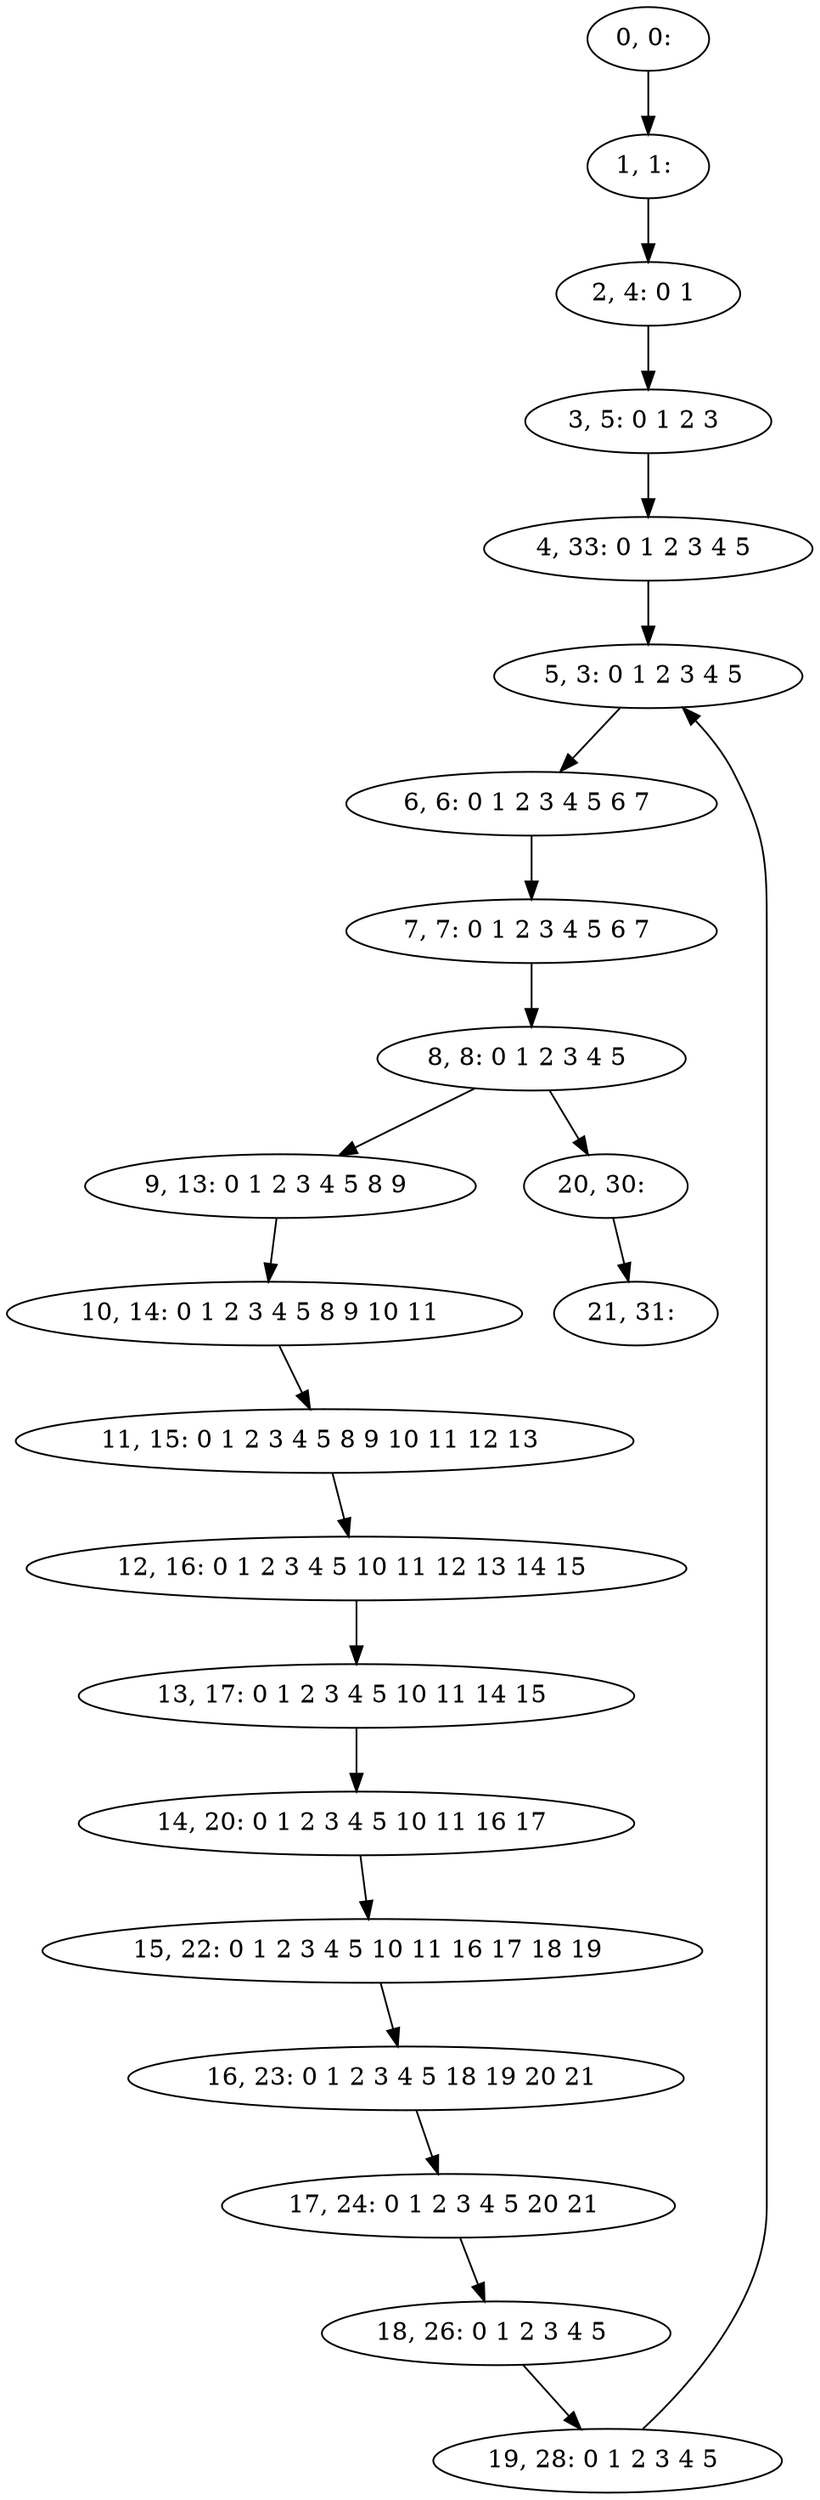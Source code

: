 digraph G {
0[label="0, 0: "];
1[label="1, 1: "];
2[label="2, 4: 0 1 "];
3[label="3, 5: 0 1 2 3 "];
4[label="4, 33: 0 1 2 3 4 5 "];
5[label="5, 3: 0 1 2 3 4 5 "];
6[label="6, 6: 0 1 2 3 4 5 6 7 "];
7[label="7, 7: 0 1 2 3 4 5 6 7 "];
8[label="8, 8: 0 1 2 3 4 5 "];
9[label="9, 13: 0 1 2 3 4 5 8 9 "];
10[label="10, 14: 0 1 2 3 4 5 8 9 10 11 "];
11[label="11, 15: 0 1 2 3 4 5 8 9 10 11 12 13 "];
12[label="12, 16: 0 1 2 3 4 5 10 11 12 13 14 15 "];
13[label="13, 17: 0 1 2 3 4 5 10 11 14 15 "];
14[label="14, 20: 0 1 2 3 4 5 10 11 16 17 "];
15[label="15, 22: 0 1 2 3 4 5 10 11 16 17 18 19 "];
16[label="16, 23: 0 1 2 3 4 5 18 19 20 21 "];
17[label="17, 24: 0 1 2 3 4 5 20 21 "];
18[label="18, 26: 0 1 2 3 4 5 "];
19[label="19, 28: 0 1 2 3 4 5 "];
20[label="20, 30: "];
21[label="21, 31: "];
0->1 ;
1->2 ;
2->3 ;
3->4 ;
4->5 ;
5->6 ;
6->7 ;
7->8 ;
8->9 ;
8->20 ;
9->10 ;
10->11 ;
11->12 ;
12->13 ;
13->14 ;
14->15 ;
15->16 ;
16->17 ;
17->18 ;
18->19 ;
19->5 ;
20->21 ;
}
